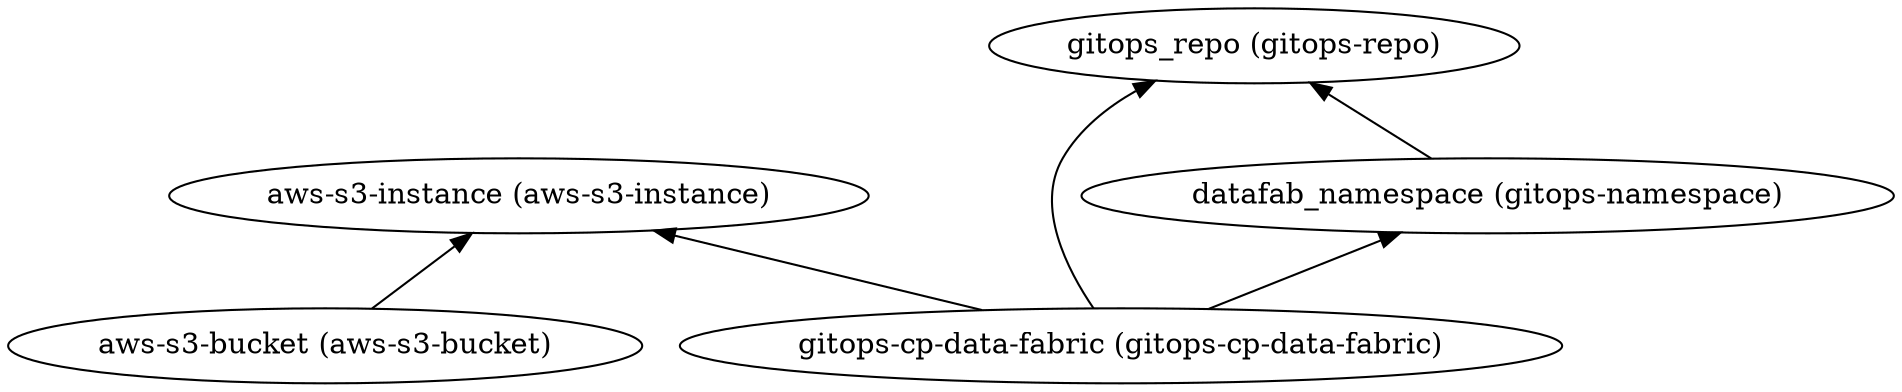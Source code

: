 digraph {
    rankdir="BT"
    "aws-s3-instance (aws-s3-instance)"
"aws-s3-bucket (aws-s3-bucket)" -> "aws-s3-instance (aws-s3-instance)"
"aws-s3-bucket (aws-s3-bucket)"
"gitops-cp-data-fabric (gitops-cp-data-fabric)" -> "gitops_repo (gitops-repo)"
"gitops-cp-data-fabric (gitops-cp-data-fabric)" -> "datafab_namespace (gitops-namespace)"
"gitops-cp-data-fabric (gitops-cp-data-fabric)" -> "aws-s3-instance (aws-s3-instance)"
"gitops-cp-data-fabric (gitops-cp-data-fabric)"
"gitops_repo (gitops-repo)"
"datafab_namespace (gitops-namespace)" -> "gitops_repo (gitops-repo)"
"datafab_namespace (gitops-namespace)"
  }